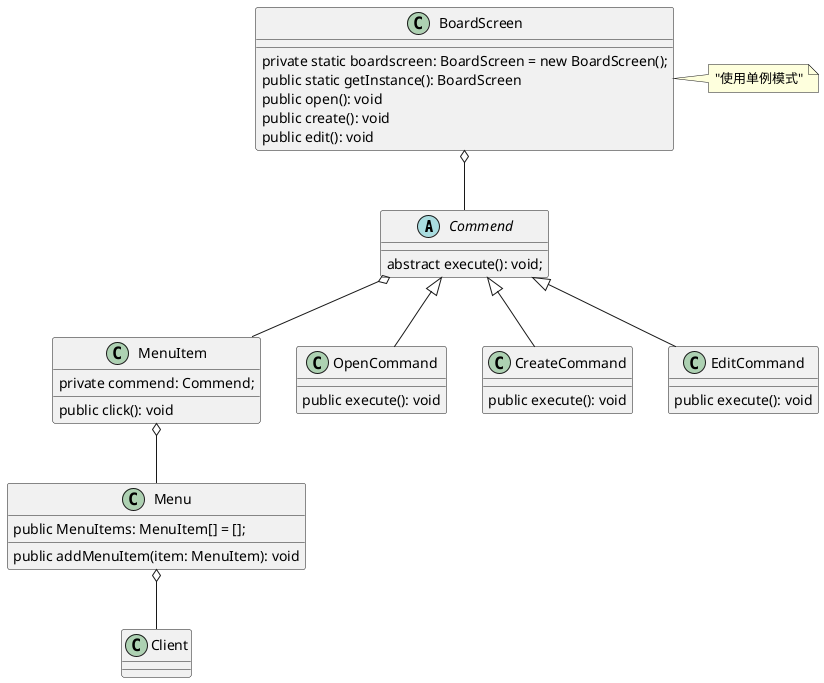 @startuml Section1
abstract class Commend {
  abstract execute(): void;
}

class MenuItem {
  private commend: Commend;
  public click(): void
}

class Menu {
  public MenuItems: MenuItem[] = [];
  public addMenuItem(item: MenuItem): void
}

class BoardScreen {
  private static boardscreen: BoardScreen = new BoardScreen();
  public static getInstance(): BoardScreen
  public open(): void
  public create(): void
  public edit(): void
}

class OpenCommand extends Commend {
  public execute(): void
}

class CreateCommand extends Commend {
  public execute(): void
}

class EditCommand extends Commend {
  public execute(): void
}

Menu o--  Client
MenuItem o--  Menu
Commend o--  MenuItem
BoardScreen o--  Commend
note right of BoardScreen :"使用单例模式"
@enduml